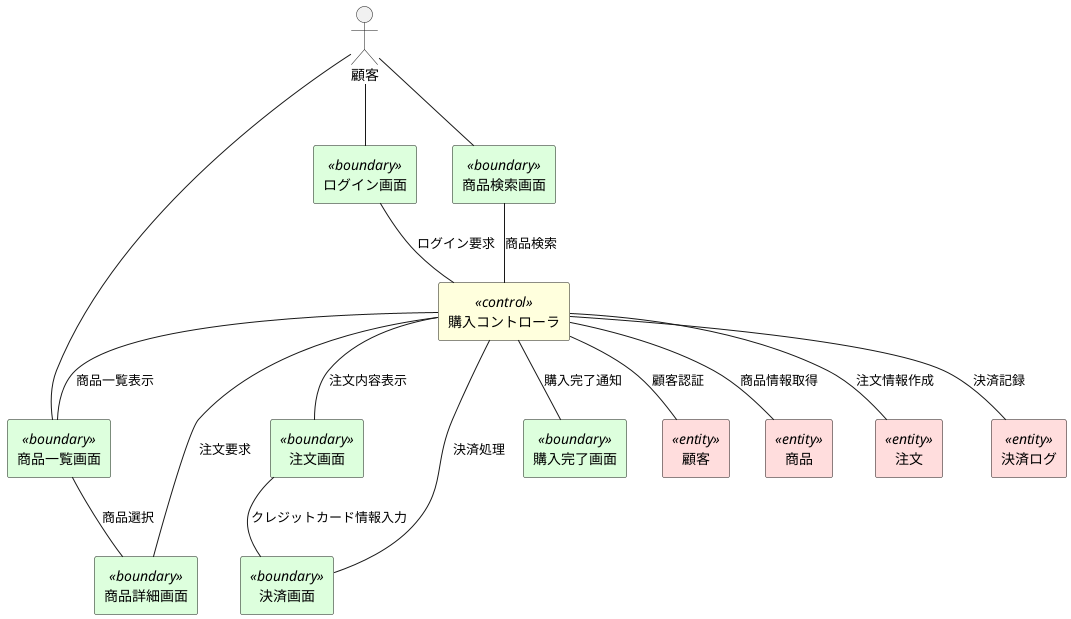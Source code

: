 @startuml 商品購入ロバストネス図
skinparam rectangle {
  BackgroundColor<<boundary>> #DDFFDD
  BackgroundColor<<control>> #FFFFDD
  BackgroundColor<<entity>> #FFDDDD
}

actor 顧客

rectangle "ログイン画面" <<boundary>> as LoginUI
rectangle "商品検索画面" <<boundary>> as SearchUI
rectangle "商品一覧画面" <<boundary>> as ListUI
rectangle "商品詳細画面" <<boundary>> as DetailUI
rectangle "注文画面" <<boundary>> as OrderUI
rectangle "決済画面" <<boundary>> as PaymentUI
rectangle "購入完了画面" <<boundary>> as CompleteUI

rectangle "購入コントローラ" <<control>> as Controller

rectangle "顧客" <<entity>> as Customer
rectangle "商品" <<entity>> as Product
rectangle "注文" <<entity>> as Order
rectangle "決済ログ" <<entity>> as PaymentLog

顧客 -- LoginUI
LoginUI -- Controller : ログイン要求
Controller -- Customer : 顧客認証

顧客 -- SearchUI
SearchUI -- Controller : 商品検索
Controller -- Product : 商品情報取得
Controller -- ListUI : 商品一覧表示

顧客 -- ListUI
ListUI -- DetailUI : 商品選択

DetailUI -- Controller : 注文要求
Controller -- Order : 注文情報作成
Controller -- OrderUI : 注文内容表示

OrderUI -- PaymentUI : クレジットカード情報入力
PaymentUI -- Controller : 決済処理
Controller -- PaymentLog : 決済記録

Controller -- CompleteUI : 購入完了通知

@enduml